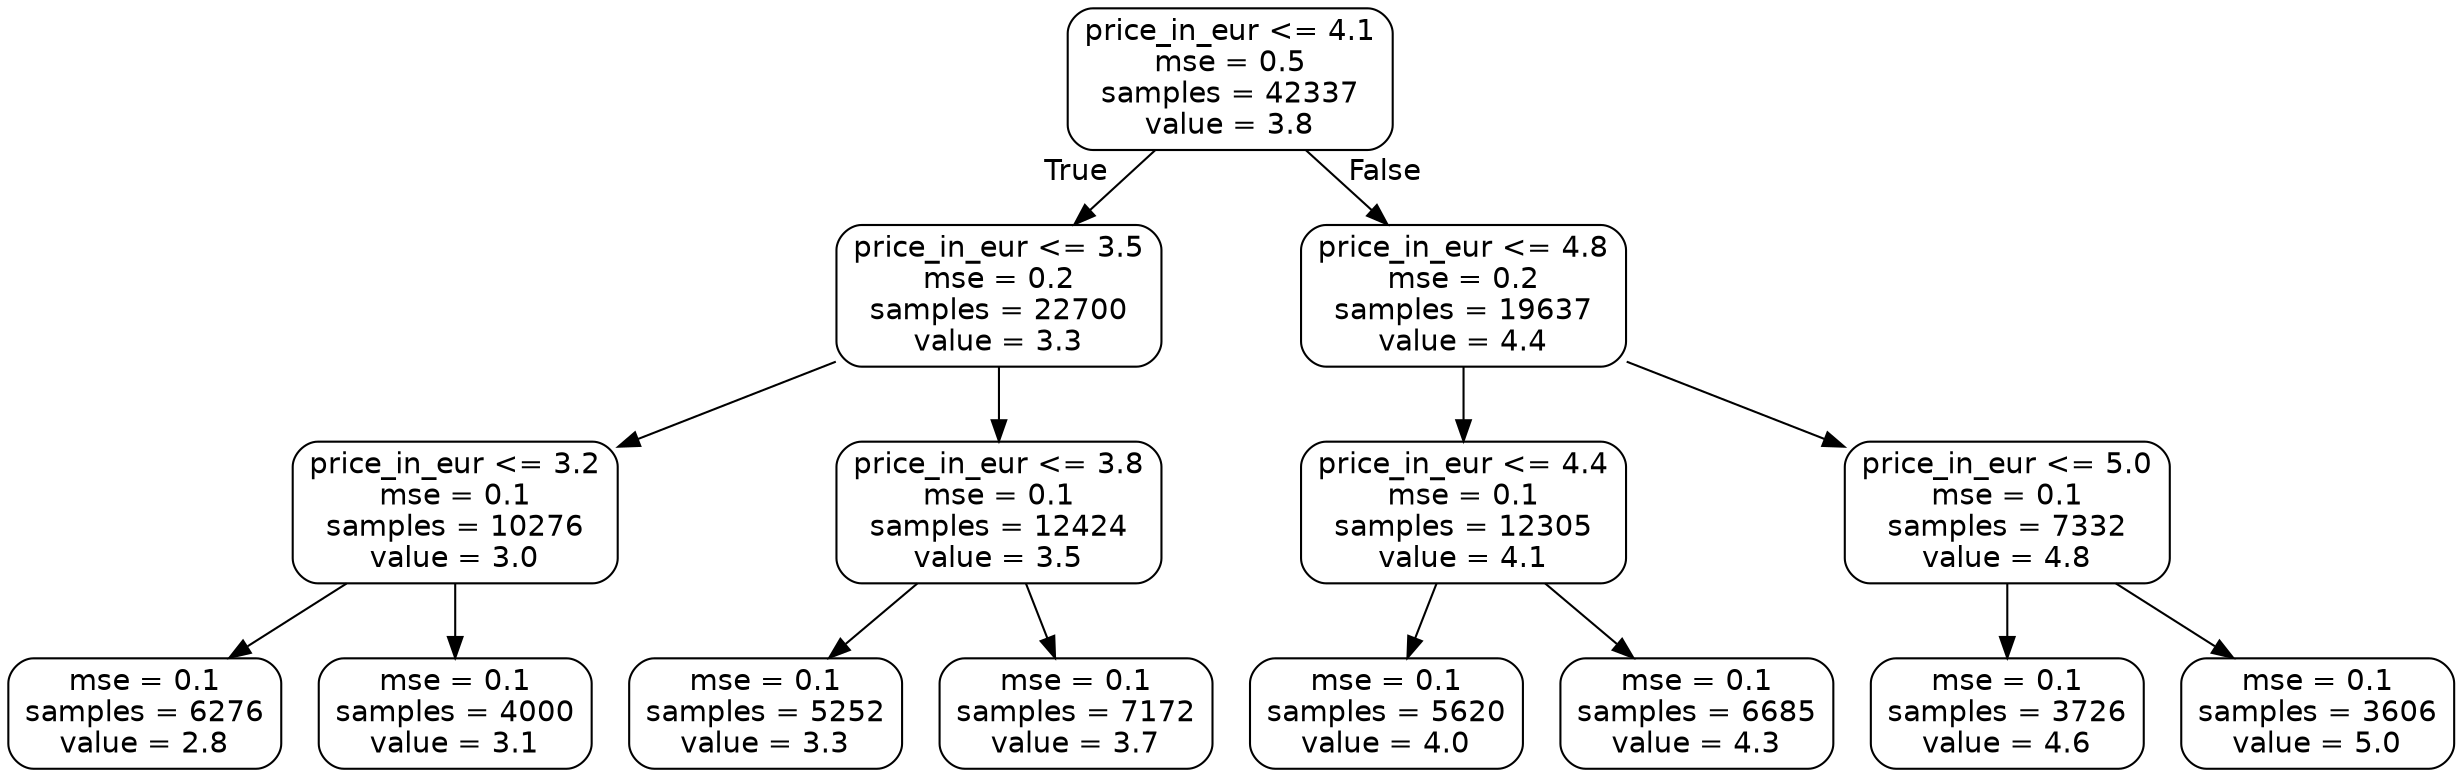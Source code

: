 digraph Tree {
node [shape=box, style="rounded", color="black", fontname=helvetica] ;
edge [fontname=helvetica] ;
0 [label="price_in_eur <= 4.1\nmse = 0.5\nsamples = 42337\nvalue = 3.8"] ;
1 [label="price_in_eur <= 3.5\nmse = 0.2\nsamples = 22700\nvalue = 3.3"] ;
0 -> 1 [labeldistance=2.5, labelangle=45, headlabel="True"] ;
2 [label="price_in_eur <= 3.2\nmse = 0.1\nsamples = 10276\nvalue = 3.0"] ;
1 -> 2 ;
3 [label="mse = 0.1\nsamples = 6276\nvalue = 2.8"] ;
2 -> 3 ;
4 [label="mse = 0.1\nsamples = 4000\nvalue = 3.1"] ;
2 -> 4 ;
5 [label="price_in_eur <= 3.8\nmse = 0.1\nsamples = 12424\nvalue = 3.5"] ;
1 -> 5 ;
6 [label="mse = 0.1\nsamples = 5252\nvalue = 3.3"] ;
5 -> 6 ;
7 [label="mse = 0.1\nsamples = 7172\nvalue = 3.7"] ;
5 -> 7 ;
8 [label="price_in_eur <= 4.8\nmse = 0.2\nsamples = 19637\nvalue = 4.4"] ;
0 -> 8 [labeldistance=2.5, labelangle=-45, headlabel="False"] ;
9 [label="price_in_eur <= 4.4\nmse = 0.1\nsamples = 12305\nvalue = 4.1"] ;
8 -> 9 ;
10 [label="mse = 0.1\nsamples = 5620\nvalue = 4.0"] ;
9 -> 10 ;
11 [label="mse = 0.1\nsamples = 6685\nvalue = 4.3"] ;
9 -> 11 ;
12 [label="price_in_eur <= 5.0\nmse = 0.1\nsamples = 7332\nvalue = 4.8"] ;
8 -> 12 ;
13 [label="mse = 0.1\nsamples = 3726\nvalue = 4.6"] ;
12 -> 13 ;
14 [label="mse = 0.1\nsamples = 3606\nvalue = 5.0"] ;
12 -> 14 ;
}